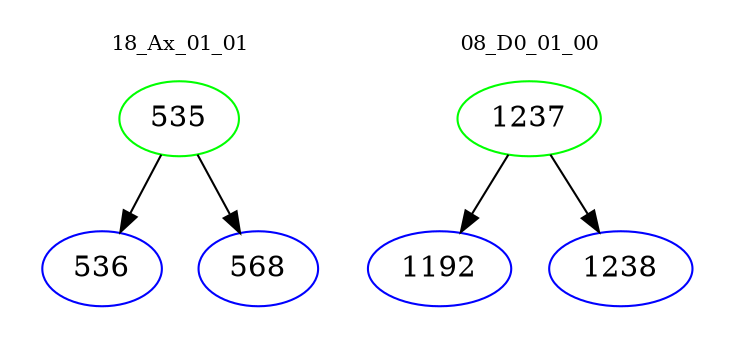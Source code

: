 digraph{
subgraph cluster_0 {
color = white
label = "18_Ax_01_01";
fontsize=10;
T0_535 [label="535", color="green"]
T0_535 -> T0_536 [color="black"]
T0_536 [label="536", color="blue"]
T0_535 -> T0_568 [color="black"]
T0_568 [label="568", color="blue"]
}
subgraph cluster_1 {
color = white
label = "08_D0_01_00";
fontsize=10;
T1_1237 [label="1237", color="green"]
T1_1237 -> T1_1192 [color="black"]
T1_1192 [label="1192", color="blue"]
T1_1237 -> T1_1238 [color="black"]
T1_1238 [label="1238", color="blue"]
}
}
